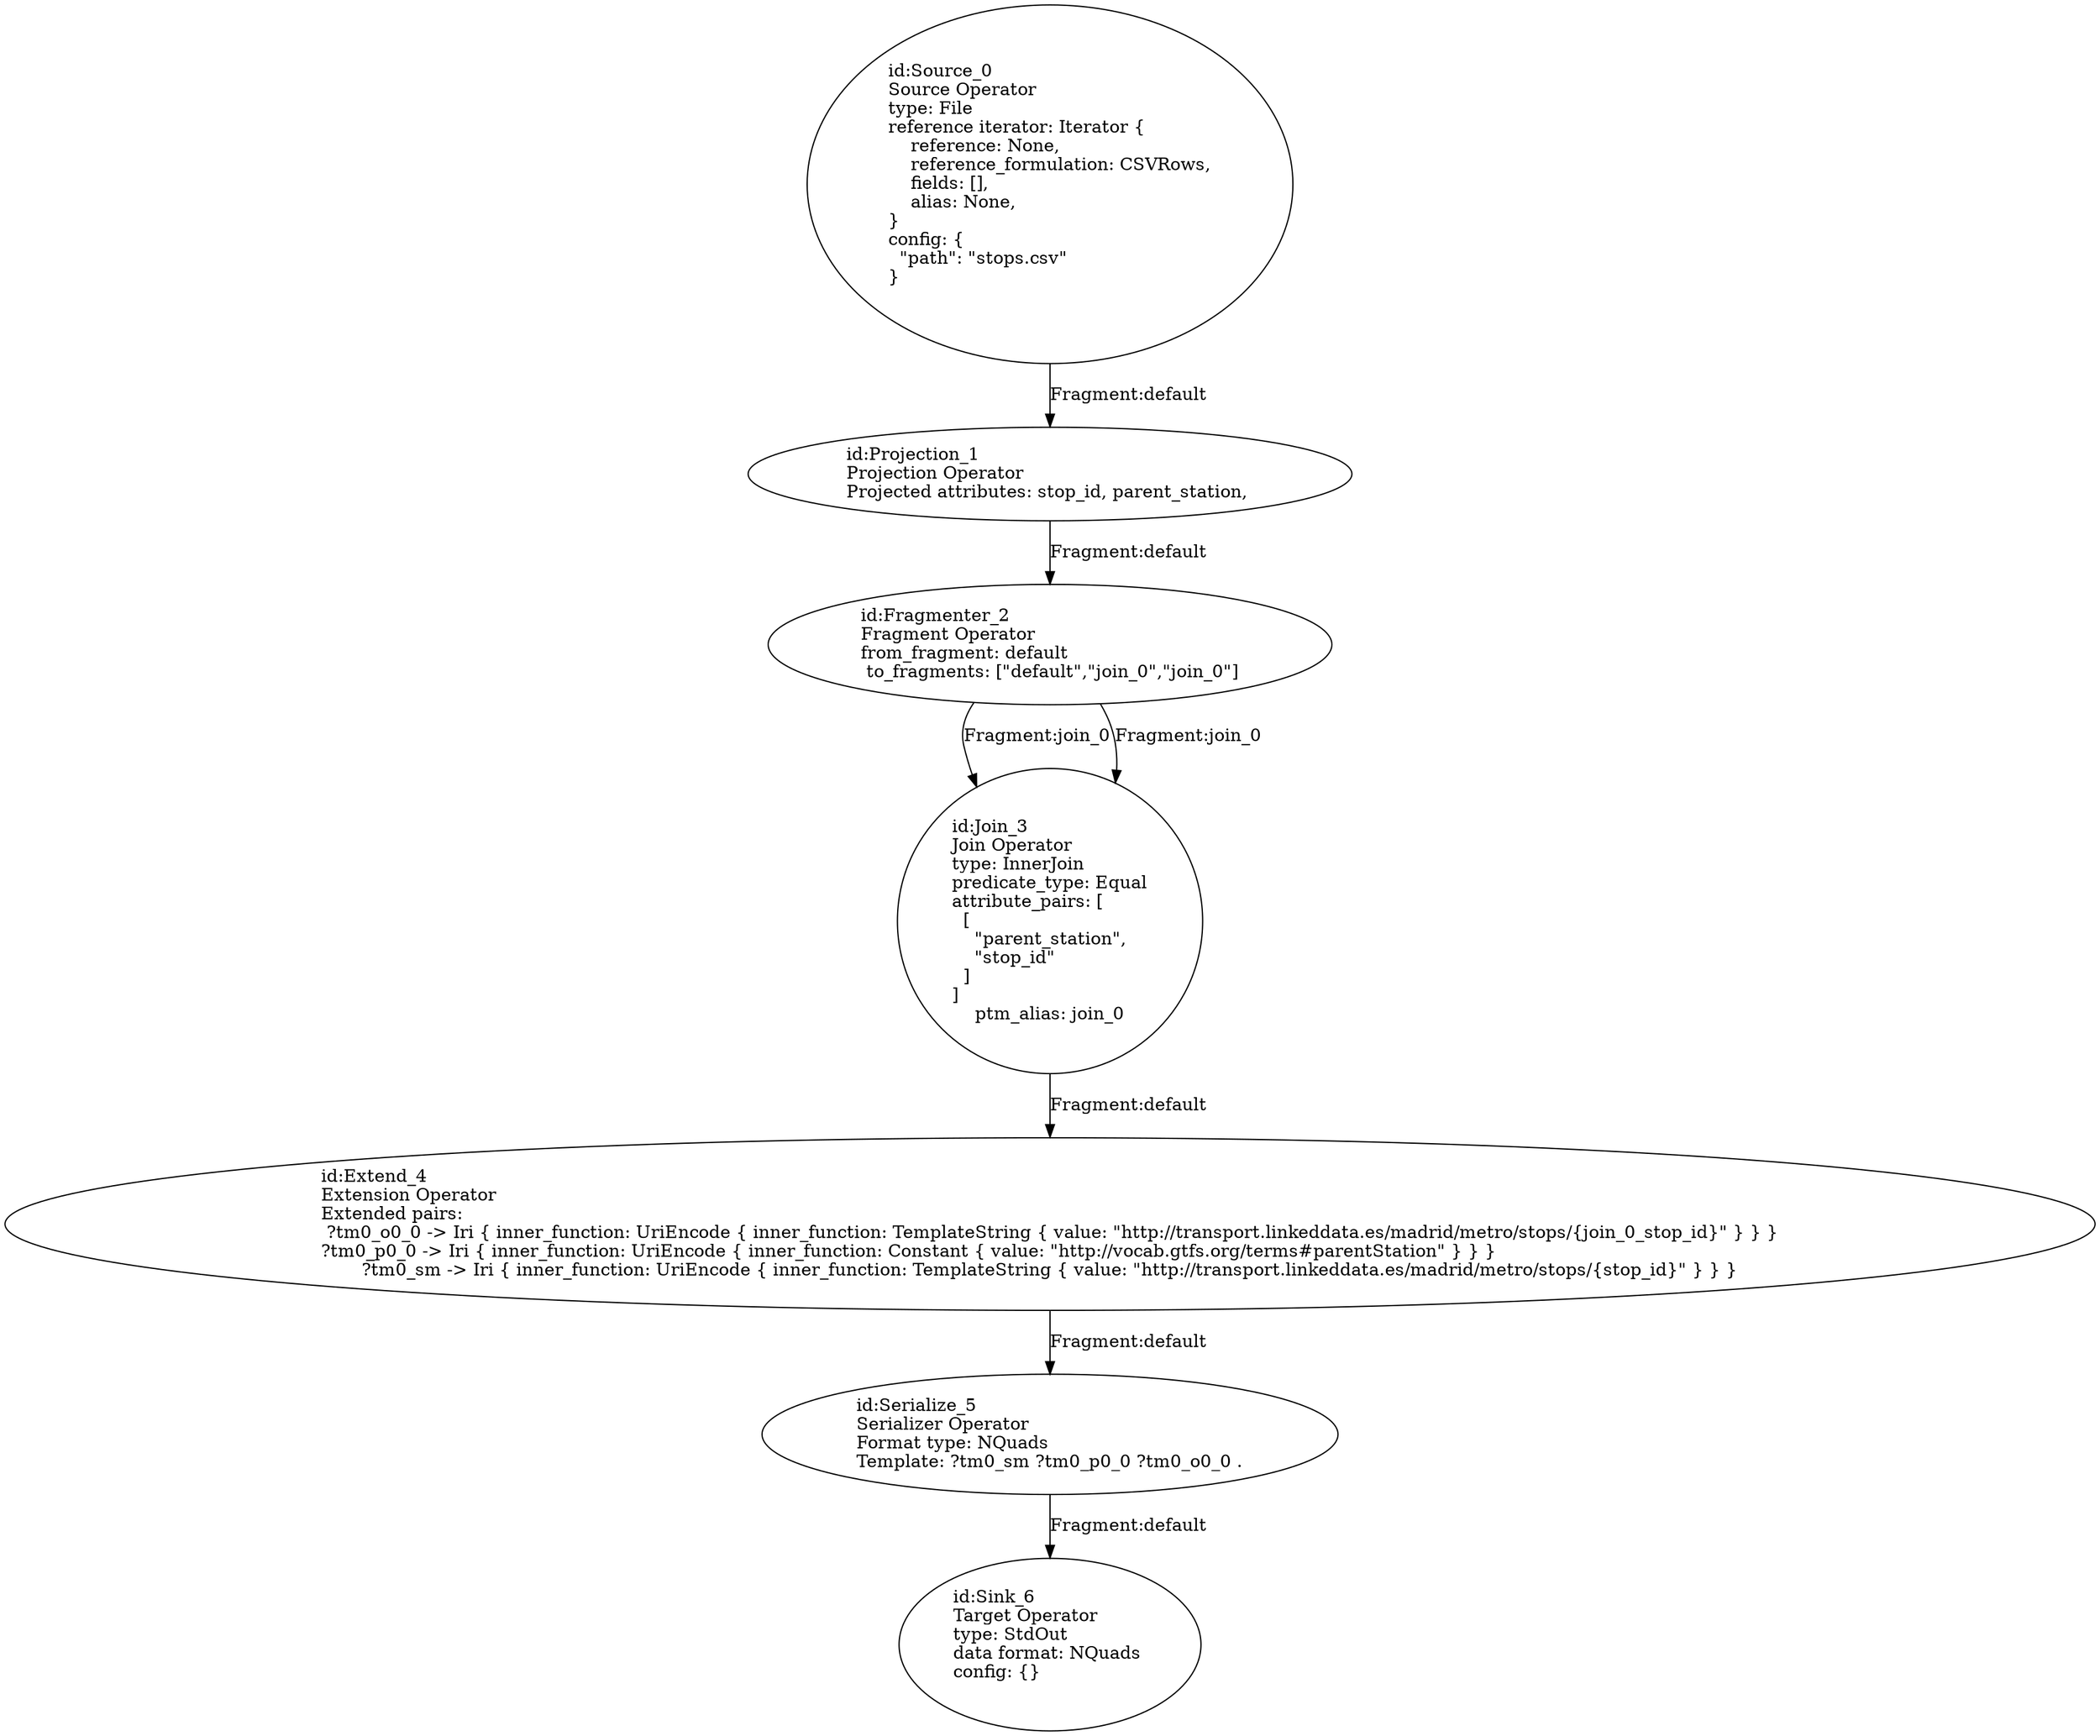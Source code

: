 digraph {
    0 [ label = "id:Source_0 \lSource Operator\ltype: File \lreference iterator: Iterator {\l    reference: None,\l    reference_formulation: CSVRows,\l    fields: [],\l    alias: None,\l} \lconfig: {\l  \"path\": \"stops.csv\"\l}\l             " ]
    1 [ label = "id:Projection_1 \lProjection Operator\lProjected attributes: stop_id, parent_station, " ]
    2 [ label = "id:Fragmenter_2 \lFragment Operator\lfrom_fragment: default \l to_fragments: [\"default\",\"join_0\",\"join_0\"]" ]
    3 [ label = "id:Join_3 \lJoin Operator\ltype: InnerJoin\lpredicate_type: Equal\lattribute_pairs: [\l  [\l    \"parent_station\",\l    \"stop_id\"\l  ]\l]\lptm_alias: join_0" ]
    4 [ label = "id:Extend_4 \lExtension Operator\lExtended pairs: \l ?tm0_o0_0 -> Iri { inner_function: UriEncode { inner_function: TemplateString { value: \"http://transport.linkeddata.es/madrid/metro/stops/{join_0_stop_id}\" } } }\l?tm0_p0_0 -> Iri { inner_function: UriEncode { inner_function: Constant { value: \"http://vocab.gtfs.org/terms#parentStation\" } } }\l?tm0_sm -> Iri { inner_function: UriEncode { inner_function: TemplateString { value: \"http://transport.linkeddata.es/madrid/metro/stops/{stop_id}\" } } }" ]
    5 [ label = "id:Serialize_5 \lSerializer Operator\lFormat type: NQuads\lTemplate: ?tm0_sm ?tm0_p0_0 ?tm0_o0_0 ." ]
    6 [ label = "id:Sink_6 \lTarget Operator\ltype: StdOut \ldata format: NQuads \lconfig: {}\l             " ]
    0 -> 1 [ label = "Fragment:default" ]
    1 -> 2 [ label = "Fragment:default" ]
    2 -> 3 [ label = "Fragment:join_0" ]
    2 -> 3 [ label = "Fragment:join_0" ]
    3 -> 4 [ label = "Fragment:default" ]
    4 -> 5 [ label = "Fragment:default" ]
    5 -> 6 [ label = "Fragment:default" ]
}
